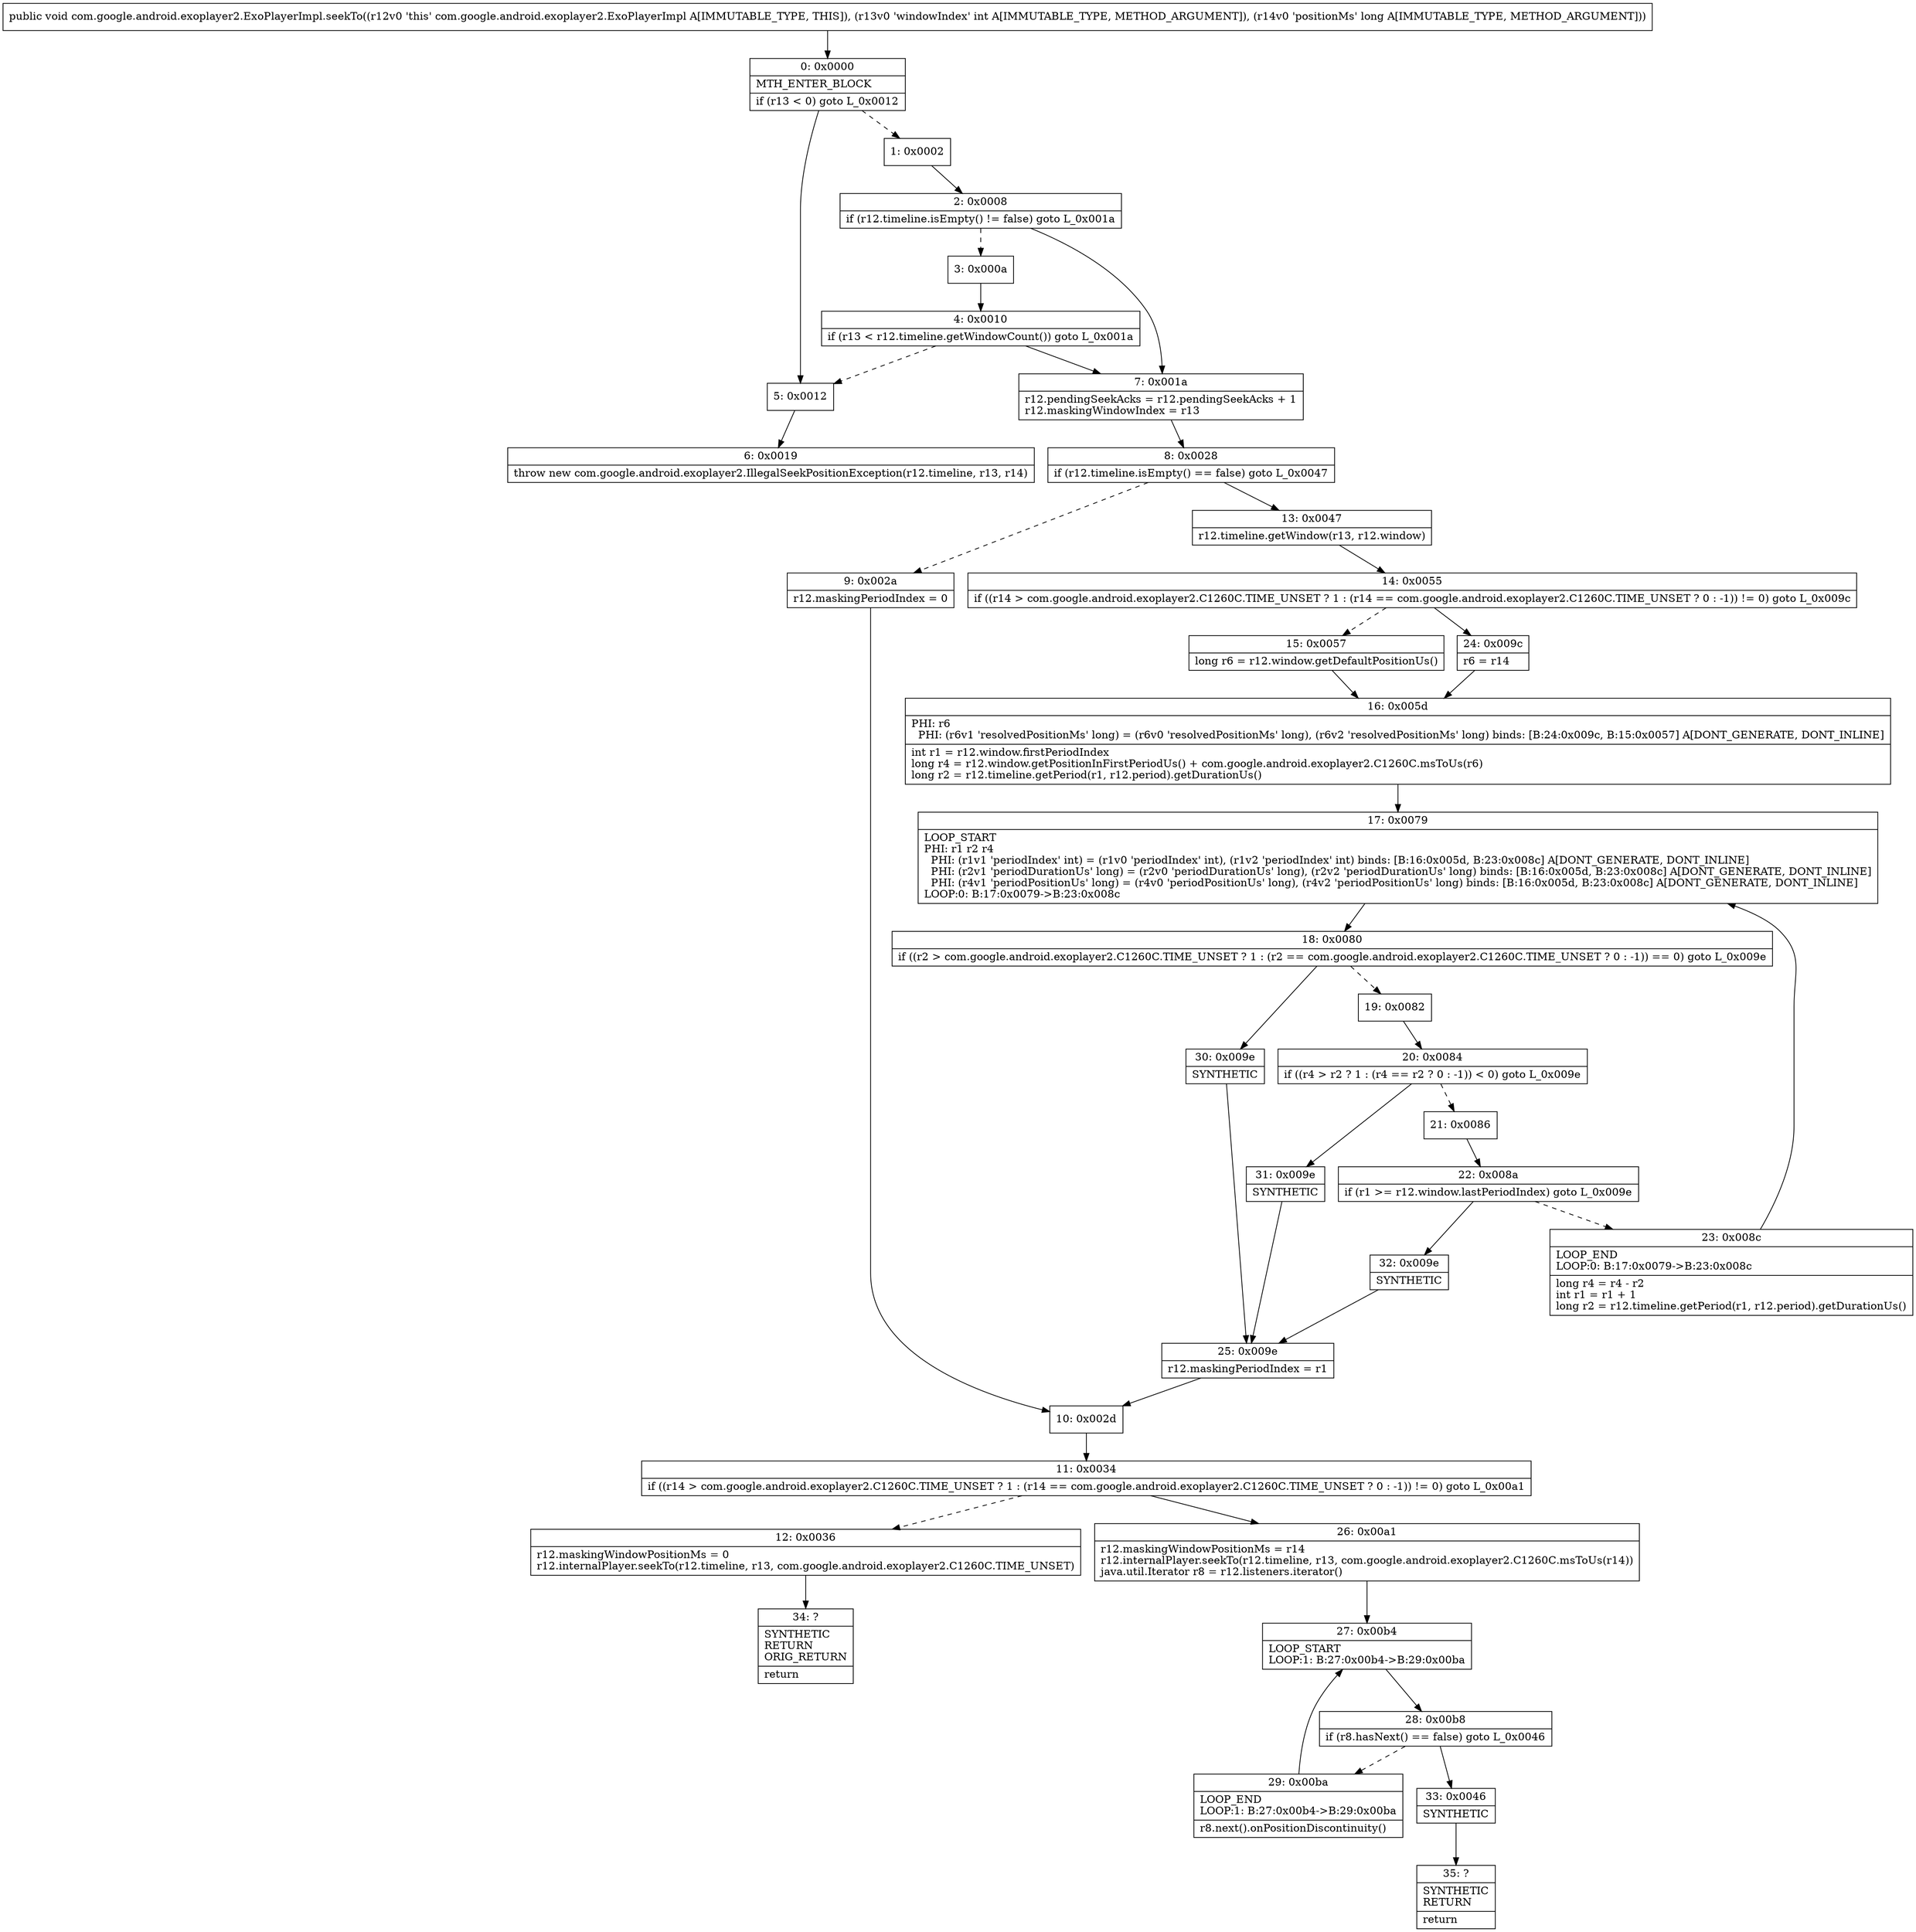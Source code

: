 digraph "CFG forcom.google.android.exoplayer2.ExoPlayerImpl.seekTo(IJ)V" {
Node_0 [shape=record,label="{0\:\ 0x0000|MTH_ENTER_BLOCK\l|if (r13 \< 0) goto L_0x0012\l}"];
Node_1 [shape=record,label="{1\:\ 0x0002}"];
Node_2 [shape=record,label="{2\:\ 0x0008|if (r12.timeline.isEmpty() != false) goto L_0x001a\l}"];
Node_3 [shape=record,label="{3\:\ 0x000a}"];
Node_4 [shape=record,label="{4\:\ 0x0010|if (r13 \< r12.timeline.getWindowCount()) goto L_0x001a\l}"];
Node_5 [shape=record,label="{5\:\ 0x0012}"];
Node_6 [shape=record,label="{6\:\ 0x0019|throw new com.google.android.exoplayer2.IllegalSeekPositionException(r12.timeline, r13, r14)\l}"];
Node_7 [shape=record,label="{7\:\ 0x001a|r12.pendingSeekAcks = r12.pendingSeekAcks + 1\lr12.maskingWindowIndex = r13\l}"];
Node_8 [shape=record,label="{8\:\ 0x0028|if (r12.timeline.isEmpty() == false) goto L_0x0047\l}"];
Node_9 [shape=record,label="{9\:\ 0x002a|r12.maskingPeriodIndex = 0\l}"];
Node_10 [shape=record,label="{10\:\ 0x002d}"];
Node_11 [shape=record,label="{11\:\ 0x0034|if ((r14 \> com.google.android.exoplayer2.C1260C.TIME_UNSET ? 1 : (r14 == com.google.android.exoplayer2.C1260C.TIME_UNSET ? 0 : \-1)) != 0) goto L_0x00a1\l}"];
Node_12 [shape=record,label="{12\:\ 0x0036|r12.maskingWindowPositionMs = 0\lr12.internalPlayer.seekTo(r12.timeline, r13, com.google.android.exoplayer2.C1260C.TIME_UNSET)\l}"];
Node_13 [shape=record,label="{13\:\ 0x0047|r12.timeline.getWindow(r13, r12.window)\l}"];
Node_14 [shape=record,label="{14\:\ 0x0055|if ((r14 \> com.google.android.exoplayer2.C1260C.TIME_UNSET ? 1 : (r14 == com.google.android.exoplayer2.C1260C.TIME_UNSET ? 0 : \-1)) != 0) goto L_0x009c\l}"];
Node_15 [shape=record,label="{15\:\ 0x0057|long r6 = r12.window.getDefaultPositionUs()\l}"];
Node_16 [shape=record,label="{16\:\ 0x005d|PHI: r6 \l  PHI: (r6v1 'resolvedPositionMs' long) = (r6v0 'resolvedPositionMs' long), (r6v2 'resolvedPositionMs' long) binds: [B:24:0x009c, B:15:0x0057] A[DONT_GENERATE, DONT_INLINE]\l|int r1 = r12.window.firstPeriodIndex\llong r4 = r12.window.getPositionInFirstPeriodUs() + com.google.android.exoplayer2.C1260C.msToUs(r6)\llong r2 = r12.timeline.getPeriod(r1, r12.period).getDurationUs()\l}"];
Node_17 [shape=record,label="{17\:\ 0x0079|LOOP_START\lPHI: r1 r2 r4 \l  PHI: (r1v1 'periodIndex' int) = (r1v0 'periodIndex' int), (r1v2 'periodIndex' int) binds: [B:16:0x005d, B:23:0x008c] A[DONT_GENERATE, DONT_INLINE]\l  PHI: (r2v1 'periodDurationUs' long) = (r2v0 'periodDurationUs' long), (r2v2 'periodDurationUs' long) binds: [B:16:0x005d, B:23:0x008c] A[DONT_GENERATE, DONT_INLINE]\l  PHI: (r4v1 'periodPositionUs' long) = (r4v0 'periodPositionUs' long), (r4v2 'periodPositionUs' long) binds: [B:16:0x005d, B:23:0x008c] A[DONT_GENERATE, DONT_INLINE]\lLOOP:0: B:17:0x0079\-\>B:23:0x008c\l}"];
Node_18 [shape=record,label="{18\:\ 0x0080|if ((r2 \> com.google.android.exoplayer2.C1260C.TIME_UNSET ? 1 : (r2 == com.google.android.exoplayer2.C1260C.TIME_UNSET ? 0 : \-1)) == 0) goto L_0x009e\l}"];
Node_19 [shape=record,label="{19\:\ 0x0082}"];
Node_20 [shape=record,label="{20\:\ 0x0084|if ((r4 \> r2 ? 1 : (r4 == r2 ? 0 : \-1)) \< 0) goto L_0x009e\l}"];
Node_21 [shape=record,label="{21\:\ 0x0086}"];
Node_22 [shape=record,label="{22\:\ 0x008a|if (r1 \>= r12.window.lastPeriodIndex) goto L_0x009e\l}"];
Node_23 [shape=record,label="{23\:\ 0x008c|LOOP_END\lLOOP:0: B:17:0x0079\-\>B:23:0x008c\l|long r4 = r4 \- r2\lint r1 = r1 + 1\llong r2 = r12.timeline.getPeriod(r1, r12.period).getDurationUs()\l}"];
Node_24 [shape=record,label="{24\:\ 0x009c|r6 = r14\l}"];
Node_25 [shape=record,label="{25\:\ 0x009e|r12.maskingPeriodIndex = r1\l}"];
Node_26 [shape=record,label="{26\:\ 0x00a1|r12.maskingWindowPositionMs = r14\lr12.internalPlayer.seekTo(r12.timeline, r13, com.google.android.exoplayer2.C1260C.msToUs(r14))\ljava.util.Iterator r8 = r12.listeners.iterator()\l}"];
Node_27 [shape=record,label="{27\:\ 0x00b4|LOOP_START\lLOOP:1: B:27:0x00b4\-\>B:29:0x00ba\l}"];
Node_28 [shape=record,label="{28\:\ 0x00b8|if (r8.hasNext() == false) goto L_0x0046\l}"];
Node_29 [shape=record,label="{29\:\ 0x00ba|LOOP_END\lLOOP:1: B:27:0x00b4\-\>B:29:0x00ba\l|r8.next().onPositionDiscontinuity()\l}"];
Node_30 [shape=record,label="{30\:\ 0x009e|SYNTHETIC\l}"];
Node_31 [shape=record,label="{31\:\ 0x009e|SYNTHETIC\l}"];
Node_32 [shape=record,label="{32\:\ 0x009e|SYNTHETIC\l}"];
Node_33 [shape=record,label="{33\:\ 0x0046|SYNTHETIC\l}"];
Node_34 [shape=record,label="{34\:\ ?|SYNTHETIC\lRETURN\lORIG_RETURN\l|return\l}"];
Node_35 [shape=record,label="{35\:\ ?|SYNTHETIC\lRETURN\l|return\l}"];
MethodNode[shape=record,label="{public void com.google.android.exoplayer2.ExoPlayerImpl.seekTo((r12v0 'this' com.google.android.exoplayer2.ExoPlayerImpl A[IMMUTABLE_TYPE, THIS]), (r13v0 'windowIndex' int A[IMMUTABLE_TYPE, METHOD_ARGUMENT]), (r14v0 'positionMs' long A[IMMUTABLE_TYPE, METHOD_ARGUMENT])) }"];
MethodNode -> Node_0;
Node_0 -> Node_1[style=dashed];
Node_0 -> Node_5;
Node_1 -> Node_2;
Node_2 -> Node_3[style=dashed];
Node_2 -> Node_7;
Node_3 -> Node_4;
Node_4 -> Node_5[style=dashed];
Node_4 -> Node_7;
Node_5 -> Node_6;
Node_7 -> Node_8;
Node_8 -> Node_9[style=dashed];
Node_8 -> Node_13;
Node_9 -> Node_10;
Node_10 -> Node_11;
Node_11 -> Node_12[style=dashed];
Node_11 -> Node_26;
Node_12 -> Node_34;
Node_13 -> Node_14;
Node_14 -> Node_15[style=dashed];
Node_14 -> Node_24;
Node_15 -> Node_16;
Node_16 -> Node_17;
Node_17 -> Node_18;
Node_18 -> Node_19[style=dashed];
Node_18 -> Node_30;
Node_19 -> Node_20;
Node_20 -> Node_21[style=dashed];
Node_20 -> Node_31;
Node_21 -> Node_22;
Node_22 -> Node_23[style=dashed];
Node_22 -> Node_32;
Node_23 -> Node_17;
Node_24 -> Node_16;
Node_25 -> Node_10;
Node_26 -> Node_27;
Node_27 -> Node_28;
Node_28 -> Node_29[style=dashed];
Node_28 -> Node_33;
Node_29 -> Node_27;
Node_30 -> Node_25;
Node_31 -> Node_25;
Node_32 -> Node_25;
Node_33 -> Node_35;
}

